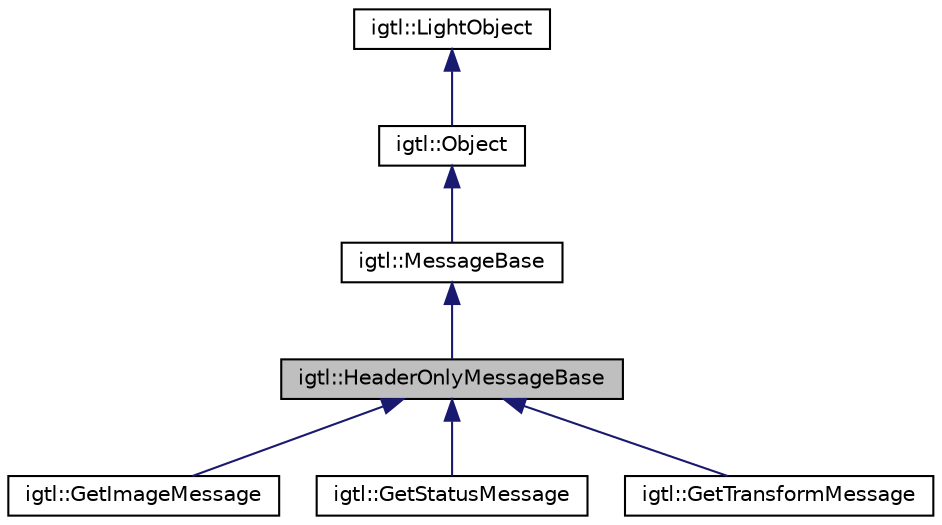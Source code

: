 digraph "igtl::HeaderOnlyMessageBase"
{
  edge [fontname="Helvetica",fontsize="10",labelfontname="Helvetica",labelfontsize="10"];
  node [fontname="Helvetica",fontsize="10",shape=record];
  Node1 [label="igtl::HeaderOnlyMessageBase",height=0.2,width=0.4,color="black", fillcolor="grey75", style="filled", fontcolor="black"];
  Node2 -> Node1 [dir="back",color="midnightblue",fontsize="10",style="solid",fontname="Helvetica"];
  Node2 [label="igtl::MessageBase",height=0.2,width=0.4,color="black", fillcolor="white", style="filled",URL="$classigtl_1_1MessageBase.html"];
  Node3 -> Node2 [dir="back",color="midnightblue",fontsize="10",style="solid",fontname="Helvetica"];
  Node3 [label="igtl::Object",height=0.2,width=0.4,color="black", fillcolor="white", style="filled",URL="$classigtl_1_1Object.html",tooltip="Base class for most igtl classes. "];
  Node4 -> Node3 [dir="back",color="midnightblue",fontsize="10",style="solid",fontname="Helvetica"];
  Node4 [label="igtl::LightObject",height=0.2,width=0.4,color="black", fillcolor="white", style="filled",URL="$classigtl_1_1LightObject.html",tooltip="Light weight base class for most igtl classes. "];
  Node1 -> Node5 [dir="back",color="midnightblue",fontsize="10",style="solid",fontname="Helvetica"];
  Node5 [label="igtl::GetImageMessage",height=0.2,width=0.4,color="black", fillcolor="white", style="filled",URL="$classigtl_1_1GetImageMessage.html"];
  Node1 -> Node6 [dir="back",color="midnightblue",fontsize="10",style="solid",fontname="Helvetica"];
  Node6 [label="igtl::GetStatusMessage",height=0.2,width=0.4,color="black", fillcolor="white", style="filled",URL="$classigtl_1_1GetStatusMessage.html",tooltip="A class for the GET_STATUS message type. "];
  Node1 -> Node7 [dir="back",color="midnightblue",fontsize="10",style="solid",fontname="Helvetica"];
  Node7 [label="igtl::GetTransformMessage",height=0.2,width=0.4,color="black", fillcolor="white", style="filled",URL="$classigtl_1_1GetTransformMessage.html",tooltip="A class for the GET_TRANS message type. "];
}
